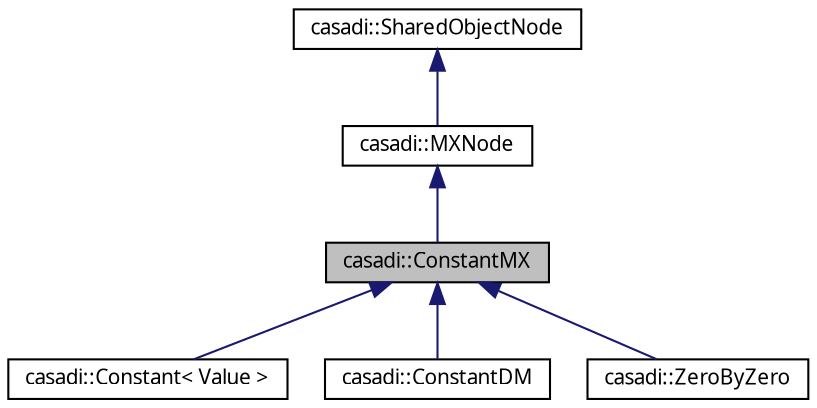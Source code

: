 digraph "casadi::ConstantMX"
{
  edge [fontname="FreeSans.ttf",fontsize="10",labelfontname="FreeSans.ttf",labelfontsize="10"];
  node [fontname="FreeSans.ttf",fontsize="10",shape=record];
  Node1 [label="casadi::ConstantMX",height=0.2,width=0.4,color="black", fillcolor="grey75", style="filled", fontcolor="black"];
  Node2 -> Node1 [dir="back",color="midnightblue",fontsize="10",style="solid",fontname="FreeSans.ttf"];
  Node2 [label="casadi::MXNode",height=0.2,width=0.4,color="black", fillcolor="white", style="filled",URL="$d0/d19/classcasadi_1_1MXNode.html",tooltip="Node class for MX objects. "];
  Node3 -> Node2 [dir="back",color="midnightblue",fontsize="10",style="solid",fontname="FreeSans.ttf"];
  Node3 [label="casadi::SharedObjectNode",height=0.2,width=0.4,color="black", fillcolor="white", style="filled",URL="$d9/dd3/classcasadi_1_1SharedObjectNode.html"];
  Node1 -> Node4 [dir="back",color="midnightblue",fontsize="10",style="solid",fontname="FreeSans.ttf"];
  Node4 [label="casadi::Constant\< Value \>",height=0.2,width=0.4,color="black", fillcolor="white", style="filled",URL="$d9/d78/classcasadi_1_1Constant.html",tooltip="A constant with all entries identical. "];
  Node1 -> Node5 [dir="back",color="midnightblue",fontsize="10",style="solid",fontname="FreeSans.ttf"];
  Node5 [label="casadi::ConstantDM",height=0.2,width=0.4,color="black", fillcolor="white", style="filled",URL="$dc/d35/classcasadi_1_1ConstantDM.html",tooltip="A constant given as a DM. "];
  Node1 -> Node6 [dir="back",color="midnightblue",fontsize="10",style="solid",fontname="FreeSans.ttf"];
  Node6 [label="casadi::ZeroByZero",height=0.2,width=0.4,color="black", fillcolor="white", style="filled",URL="$d2/d3f/classcasadi_1_1ZeroByZero.html",tooltip="A zero-by-zero matrix. "];
}
